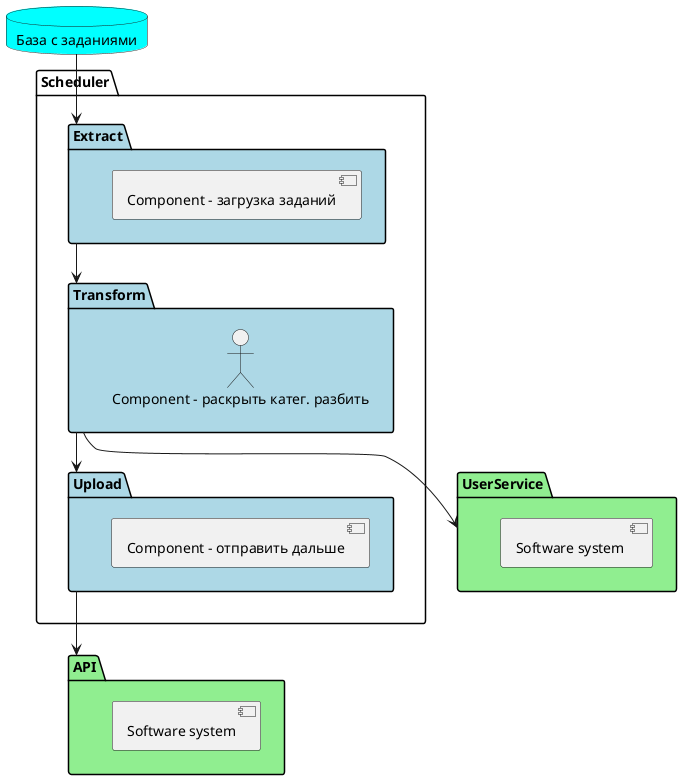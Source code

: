 @startuml
database "База с заданиями"

package "Scheduler" {
package "Extract" #lightblue{
[Component - загрузка заданий]
}
package "Transform" #lightblue{
"Component - раскрыть катег. разбить"
}
package "Upload" #lightblue{
[Component - отправить дальше]
}
}

package "API" #lightgreen{
[Software system]
}
package "UserService" #lightgreen{
[Software system ]
}

'------------Связи ---------------
[База с заданиями] --> [Extract]
[Extract] --> [Transform]
[Transform] --> [Upload]
[Upload] --> [API]
[Transform] --> [UserService]

skinparam DatabaseBackgroundColor Aqua
@enduml